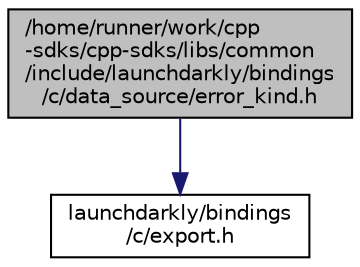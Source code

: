 digraph "/home/runner/work/cpp-sdks/cpp-sdks/libs/common/include/launchdarkly/bindings/c/data_source/error_kind.h"
{
 // LATEX_PDF_SIZE
  edge [fontname="Helvetica",fontsize="10",labelfontname="Helvetica",labelfontsize="10"];
  node [fontname="Helvetica",fontsize="10",shape=record];
  Node1 [label="/home/runner/work/cpp\l-sdks/cpp-sdks/libs/common\l/include/launchdarkly/bindings\l/c/data_source/error_kind.h",height=0.2,width=0.4,color="black", fillcolor="grey75", style="filled", fontcolor="black",tooltip="LaunchDarkly Server-side C Bindings for Data Source Error Kinds."];
  Node1 -> Node2 [color="midnightblue",fontsize="10",style="solid",fontname="Helvetica"];
  Node2 [label="launchdarkly/bindings\l/c/export.h",height=0.2,width=0.4,color="black", fillcolor="white", style="filled",URL="$export_8h.html",tooltip="Export macros for C bindings."];
}
